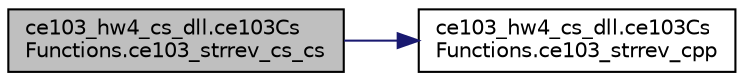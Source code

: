 digraph "ce103_hw4_cs_dll.ce103CsFunctions.ce103_strrev_cs_cs"
{
 // INTERACTIVE_SVG=YES
 // LATEX_PDF_SIZE
  edge [fontname="Helvetica",fontsize="10",labelfontname="Helvetica",labelfontsize="10"];
  node [fontname="Helvetica",fontsize="10",shape=record];
  rankdir="LR";
  Node1 [label="ce103_hw4_cs_dll.ce103Cs\lFunctions.ce103_strrev_cs_cs",height=0.2,width=0.4,color="black", fillcolor="grey75", style="filled", fontcolor="black",tooltip=" "];
  Node1 -> Node2 [color="midnightblue",fontsize="10",style="solid",fontname="Helvetica"];
  Node2 [label="ce103_hw4_cs_dll.ce103Cs\lFunctions.ce103_strrev_cpp",height=0.2,width=0.4,color="black", fillcolor="white", style="filled",URL="$d9/da4/a00078.html#a8b57514f92875d5b48178eef4ba81a16",tooltip=" "];
}
